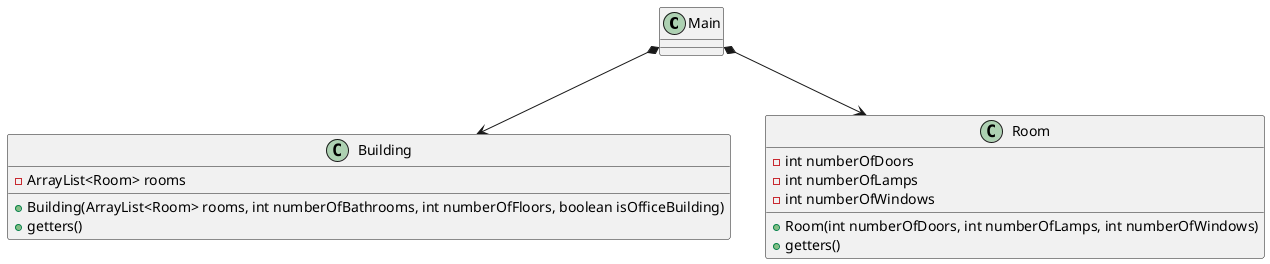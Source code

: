 @startuml
'https://plantuml.com/object-diagram

Main *--> Building
Main *--> Room

Room : - int numberOfDoors
Room : - int numberOfLamps
Room : - int numberOfWindows

Room : + Room(int numberOfDoors, int numberOfLamps, int numberOfWindows)
Room : + getters()


Building : - ArrayList<Room> rooms
Building : + Building(ArrayList<Room> rooms, int numberOfBathrooms, int numberOfFloors, boolean isOfficeBuilding)
Building : + getters()


@enduml
